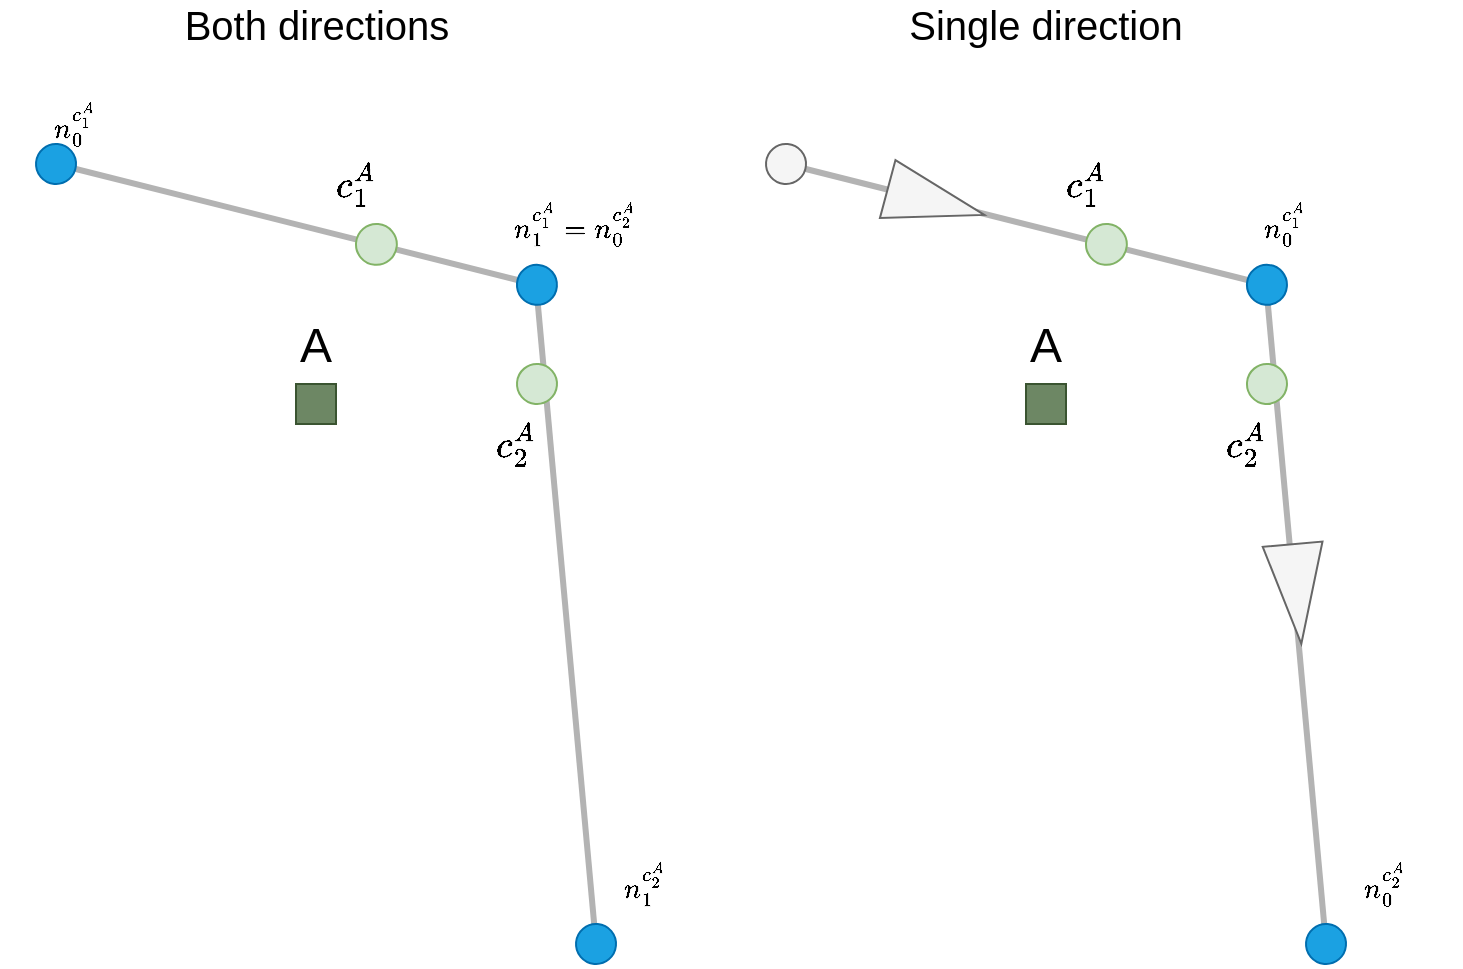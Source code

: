 <?xml version="1.0"?>
<mxfile version="13.5.1" pages="6">
  <diagram id="953c7T_l1LGNBZ1lFAYy" name="Directions">
    <mxGraphModel dx="2" dy="1" grid="1" gridSize="10" guides="1" tooltips="1" connect="1" arrows="1" fold="1" page="1" pageScale="1" pageWidth="850" pageHeight="1100" math="1" shadow="0">
      <root>
        <mxCell id="KOuEPaCOk-VeOU2HSNAt-0"/>
        <mxCell id="KOuEPaCOk-VeOU2HSNAt-1" parent="KOuEPaCOk-VeOU2HSNAt-0"/>
        <mxCell id="RFDyQc_cgSSzowEOWLye-2" value="A&lt;br&gt;&lt;div&gt;&lt;br&gt;&lt;/div&gt;&lt;div&gt;&lt;br&gt;&lt;/div&gt;" style="whiteSpace=wrap;html=1;rounded=0;shadow=0;strokeWidth=1;fillColor=#6d8764;fontSize=24;align=right;strokeColor=#3A5431;" parent="KOuEPaCOk-VeOU2HSNAt-1" vertex="1">
          <mxGeometry x="225" y="230" width="20" height="20" as="geometry"/>
        </mxCell>
        <mxCell id="RFDyQc_cgSSzowEOWLye-9" value="" style="endArrow=none;html=1;strokeWidth=3;fillColor=#76608a;strokeColor=#B3B3B3;" parent="KOuEPaCOk-VeOU2HSNAt-1" edge="1">
          <mxGeometry width="50" height="50" relative="1" as="geometry">
            <mxPoint x="375" y="510" as="sourcePoint"/>
            <mxPoint x="345" y="180" as="targetPoint"/>
          </mxGeometry>
        </mxCell>
        <mxCell id="RFDyQc_cgSSzowEOWLye-11" value="" style="endArrow=none;html=1;strokeWidth=3;fillColor=#76608a;strokeColor=#B3B3B3;" parent="KOuEPaCOk-VeOU2HSNAt-1" source="RFDyQc_cgSSzowEOWLye-24" edge="1">
          <mxGeometry width="50" height="50" relative="1" as="geometry">
            <mxPoint x="425" y="200" as="sourcePoint"/>
            <mxPoint x="105" y="120" as="targetPoint"/>
          </mxGeometry>
        </mxCell>
        <mxCell id="RFDyQc_cgSSzowEOWLye-13" value="" style="ellipse;whiteSpace=wrap;html=1;aspect=fixed;fillColor=#d5e8d4;strokeColor=#82b366;rotation=5;" parent="KOuEPaCOk-VeOU2HSNAt-1" vertex="1">
          <mxGeometry x="255" y="150" width="20.42" height="20.42" as="geometry"/>
        </mxCell>
        <mxCell id="RFDyQc_cgSSzowEOWLye-16" value="&lt;font style=&quot;font-size: 16px&quot;&gt;`c_1^A`&lt;/font&gt;" style="text;html=1;strokeColor=none;fillColor=none;align=center;verticalAlign=middle;whiteSpace=wrap;rounded=0;fontColor=#000000;" parent="KOuEPaCOk-VeOU2HSNAt-1" vertex="1">
          <mxGeometry x="235.42" y="120" width="40" height="20" as="geometry"/>
        </mxCell>
        <mxCell id="RFDyQc_cgSSzowEOWLye-17" value="&lt;font style=&quot;font-size: 16px&quot;&gt;`c_2^A`&lt;/font&gt;" style="text;html=1;strokeColor=none;fillColor=none;align=center;verticalAlign=middle;whiteSpace=wrap;rounded=0;fontColor=#000000;" parent="KOuEPaCOk-VeOU2HSNAt-1" vertex="1">
          <mxGeometry x="315.49" y="250.0" width="40" height="20" as="geometry"/>
        </mxCell>
        <mxCell id="RFDyQc_cgSSzowEOWLye-18" style="edgeStyle=orthogonalEdgeStyle;rounded=0;orthogonalLoop=1;jettySize=auto;html=1;exitX=0.5;exitY=1;exitDx=0;exitDy=0;strokeColor=#B3B3B3;strokeWidth=3;fontColor=#000000;" parent="KOuEPaCOk-VeOU2HSNAt-1" source="RFDyQc_cgSSzowEOWLye-16" target="RFDyQc_cgSSzowEOWLye-16" edge="1">
          <mxGeometry relative="1" as="geometry"/>
        </mxCell>
        <mxCell id="RFDyQc_cgSSzowEOWLye-24" value="" style="ellipse;whiteSpace=wrap;html=1;aspect=fixed;fillColor=#1ba1e2;strokeColor=#006EAF;rotation=5;fontColor=#ffffff;" parent="KOuEPaCOk-VeOU2HSNAt-1" vertex="1">
          <mxGeometry x="335.47" y="170.42" width="20" height="20" as="geometry"/>
        </mxCell>
        <mxCell id="RFDyQc_cgSSzowEOWLye-27" value="" style="ellipse;whiteSpace=wrap;html=1;aspect=fixed;fillColor=#1ba1e2;strokeColor=#006EAF;rotation=5;fontColor=#ffffff;" parent="KOuEPaCOk-VeOU2HSNAt-1" vertex="1">
          <mxGeometry x="365.0" y="500" width="20" height="20" as="geometry"/>
        </mxCell>
        <mxCell id="RFDyQc_cgSSzowEOWLye-31" value="" style="ellipse;whiteSpace=wrap;html=1;aspect=fixed;fillColor=#1ba1e2;strokeColor=#006EAF;rotation=5;fontColor=#ffffff;" parent="KOuEPaCOk-VeOU2HSNAt-1" vertex="1">
          <mxGeometry x="95.0" y="110" width="20" height="20" as="geometry"/>
        </mxCell>
        <mxCell id="RFDyQc_cgSSzowEOWLye-12" value="" style="ellipse;whiteSpace=wrap;html=1;aspect=fixed;fillColor=#d5e8d4;strokeColor=#82b366;rotation=5;" parent="KOuEPaCOk-VeOU2HSNAt-1" vertex="1">
          <mxGeometry x="335.49" y="219.98" width="20" height="20" as="geometry"/>
        </mxCell>
        <mxCell id="aHJcTRQOH6mIRuyvJkER-2" value="&lt;font style=&quot;font-size: 20px&quot;&gt;Both directions&lt;/font&gt;" style="text;html=1;strokeColor=none;fillColor=none;align=center;verticalAlign=middle;whiteSpace=wrap;rounded=0;" parent="KOuEPaCOk-VeOU2HSNAt-1" vertex="1">
          <mxGeometry x="152.5" y="40" width="165" height="20" as="geometry"/>
        </mxCell>
        <mxCell id="aHJcTRQOH6mIRuyvJkER-14" value="&lt;font style=&quot;font-size: 20px&quot;&gt;Single direction&lt;/font&gt;" style="text;html=1;align=center;verticalAlign=middle;whiteSpace=wrap;rounded=0;strokeWidth=1;perimeterSpacing=0;" parent="KOuEPaCOk-VeOU2HSNAt-1" vertex="1">
          <mxGeometry x="520" y="40" width="160" height="20" as="geometry"/>
        </mxCell>
        <mxCell id="aHJcTRQOH6mIRuyvJkER-16" value="&lt;div&gt;`n_0^{c_1^A}`&lt;/div&gt;" style="text;html=1;strokeColor=none;fillColor=none;align=center;verticalAlign=middle;whiteSpace=wrap;rounded=0;" parent="KOuEPaCOk-VeOU2HSNAt-1" vertex="1">
          <mxGeometry x="95" y="90" width="40" height="20" as="geometry"/>
        </mxCell>
        <mxCell id="aHJcTRQOH6mIRuyvJkER-17" value="A&lt;br&gt;&lt;div&gt;&lt;br&gt;&lt;/div&gt;&lt;div&gt;&lt;br&gt;&lt;/div&gt;" style="whiteSpace=wrap;html=1;rounded=0;shadow=0;strokeWidth=1;fillColor=#6d8764;fontSize=24;align=right;strokeColor=#3A5431;" parent="KOuEPaCOk-VeOU2HSNAt-1" vertex="1">
          <mxGeometry x="590" y="230" width="20" height="20" as="geometry"/>
        </mxCell>
        <mxCell id="aHJcTRQOH6mIRuyvJkER-18" value="" style="endArrow=none;html=1;strokeWidth=3;fillColor=#76608a;strokeColor=#B3B3B3;" parent="KOuEPaCOk-VeOU2HSNAt-1" edge="1">
          <mxGeometry width="50" height="50" relative="1" as="geometry">
            <mxPoint x="740" y="510" as="sourcePoint"/>
            <mxPoint x="710" y="180" as="targetPoint"/>
          </mxGeometry>
        </mxCell>
        <mxCell id="aHJcTRQOH6mIRuyvJkER-19" value="" style="endArrow=none;html=1;strokeWidth=3;fillColor=#76608a;strokeColor=#B3B3B3;" parent="KOuEPaCOk-VeOU2HSNAt-1" source="aHJcTRQOH6mIRuyvJkER-24" edge="1">
          <mxGeometry width="50" height="50" relative="1" as="geometry">
            <mxPoint x="790" y="200" as="sourcePoint"/>
            <mxPoint x="470" y="120" as="targetPoint"/>
          </mxGeometry>
        </mxCell>
        <mxCell id="aHJcTRQOH6mIRuyvJkER-20" value="" style="ellipse;whiteSpace=wrap;html=1;aspect=fixed;fillColor=#d5e8d4;strokeColor=#82b366;rotation=5;" parent="KOuEPaCOk-VeOU2HSNAt-1" vertex="1">
          <mxGeometry x="620" y="150" width="20.42" height="20.42" as="geometry"/>
        </mxCell>
        <mxCell id="aHJcTRQOH6mIRuyvJkER-21" value="&lt;font style=&quot;font-size: 16px&quot;&gt;`c_1^A`&lt;/font&gt;" style="text;html=1;strokeColor=none;fillColor=none;align=center;verticalAlign=middle;whiteSpace=wrap;rounded=0;fontColor=#000000;" parent="KOuEPaCOk-VeOU2HSNAt-1" vertex="1">
          <mxGeometry x="600.42" y="120" width="40" height="20" as="geometry"/>
        </mxCell>
        <mxCell id="aHJcTRQOH6mIRuyvJkER-22" value="&lt;font style=&quot;font-size: 16px&quot;&gt;`c_2^A`&lt;/font&gt;" style="text;html=1;strokeColor=none;fillColor=none;align=center;verticalAlign=middle;whiteSpace=wrap;rounded=0;fontColor=#000000;" parent="KOuEPaCOk-VeOU2HSNAt-1" vertex="1">
          <mxGeometry x="680.49" y="250.0" width="40" height="20" as="geometry"/>
        </mxCell>
        <mxCell id="aHJcTRQOH6mIRuyvJkER-23" style="edgeStyle=orthogonalEdgeStyle;rounded=0;orthogonalLoop=1;jettySize=auto;html=1;exitX=0.5;exitY=1;exitDx=0;exitDy=0;strokeColor=#B3B3B3;strokeWidth=3;fontColor=#000000;" parent="KOuEPaCOk-VeOU2HSNAt-1" source="aHJcTRQOH6mIRuyvJkER-21" target="aHJcTRQOH6mIRuyvJkER-21" edge="1">
          <mxGeometry relative="1" as="geometry"/>
        </mxCell>
        <mxCell id="aHJcTRQOH6mIRuyvJkER-24" value="" style="ellipse;whiteSpace=wrap;html=1;aspect=fixed;fillColor=#1ba1e2;strokeColor=#006EAF;rotation=5;fontColor=#ffffff;" parent="KOuEPaCOk-VeOU2HSNAt-1" vertex="1">
          <mxGeometry x="700.47" y="170.42" width="20" height="20" as="geometry"/>
        </mxCell>
        <mxCell id="aHJcTRQOH6mIRuyvJkER-25" value="" style="ellipse;whiteSpace=wrap;html=1;aspect=fixed;fillColor=#1ba1e2;strokeColor=#006EAF;rotation=5;fontColor=#ffffff;" parent="KOuEPaCOk-VeOU2HSNAt-1" vertex="1">
          <mxGeometry x="730" y="500" width="20" height="20" as="geometry"/>
        </mxCell>
        <mxCell id="aHJcTRQOH6mIRuyvJkER-27" value="" style="ellipse;whiteSpace=wrap;html=1;aspect=fixed;fillColor=#d5e8d4;strokeColor=#82b366;rotation=5;" parent="KOuEPaCOk-VeOU2HSNAt-1" vertex="1">
          <mxGeometry x="700.49" y="219.98" width="20" height="20" as="geometry"/>
        </mxCell>
        <mxCell id="aHJcTRQOH6mIRuyvJkER-28" value="&lt;div&gt;`n_1^{c_1^A} = n_0^{c_2^A}`&lt;/div&gt;" style="text;html=1;strokeColor=none;fillColor=none;align=center;verticalAlign=middle;whiteSpace=wrap;rounded=0;" parent="KOuEPaCOk-VeOU2HSNAt-1" vertex="1">
          <mxGeometry x="345" y="140" width="40" height="20" as="geometry"/>
        </mxCell>
        <mxCell id="aHJcTRQOH6mIRuyvJkER-31" value="&lt;div&gt;`n_1^{c_2^A}`&lt;/div&gt;" style="text;html=1;strokeColor=none;fillColor=none;align=center;verticalAlign=middle;whiteSpace=wrap;rounded=0;" parent="KOuEPaCOk-VeOU2HSNAt-1" vertex="1">
          <mxGeometry x="380" y="470" width="40" height="20" as="geometry"/>
        </mxCell>
        <mxCell id="aHJcTRQOH6mIRuyvJkER-34" value="" style="triangle;whiteSpace=wrap;html=1;strokeColor=#666666;strokeWidth=1;fillColor=#f5f5f5;fontColor=#333333;rotation=15;" parent="KOuEPaCOk-VeOU2HSNAt-1" vertex="1">
          <mxGeometry x="520" y="124" width="50" height="30" as="geometry"/>
        </mxCell>
        <mxCell id="aHJcTRQOH6mIRuyvJkER-37" value="" style="triangle;whiteSpace=wrap;html=1;strokeColor=#666666;strokeWidth=1;fillColor=#f5f5f5;fontColor=#333333;rotation=85;" parent="KOuEPaCOk-VeOU2HSNAt-1" vertex="1">
          <mxGeometry x="700.49" y="320" width="50" height="30" as="geometry"/>
        </mxCell>
        <mxCell id="aHJcTRQOH6mIRuyvJkER-38" value="&lt;div&gt;`n_0^{c_1^A}`&lt;/div&gt;" style="text;html=1;strokeColor=none;fillColor=none;align=center;verticalAlign=middle;whiteSpace=wrap;rounded=0;" parent="KOuEPaCOk-VeOU2HSNAt-1" vertex="1">
          <mxGeometry x="700.47" y="140" width="40" height="20" as="geometry"/>
        </mxCell>
        <mxCell id="aHJcTRQOH6mIRuyvJkER-39" value="&lt;div&gt;`n_0^{c_2^A}`&lt;/div&gt;" style="text;html=1;strokeColor=none;fillColor=none;align=center;verticalAlign=middle;whiteSpace=wrap;rounded=0;" parent="KOuEPaCOk-VeOU2HSNAt-1" vertex="1">
          <mxGeometry x="750" y="470" width="40" height="20" as="geometry"/>
        </mxCell>
        <mxCell id="aHJcTRQOH6mIRuyvJkER-53" value="" style="ellipse;whiteSpace=wrap;html=1;aspect=fixed;fillColor=#f5f5f5;strokeColor=#666666;rotation=5;fontColor=#333333;" parent="KOuEPaCOk-VeOU2HSNAt-1" vertex="1">
          <mxGeometry x="460.0" y="110" width="20" height="20" as="geometry"/>
        </mxCell>
      </root>
    </mxGraphModel>
  </diagram>
</mxfile>
